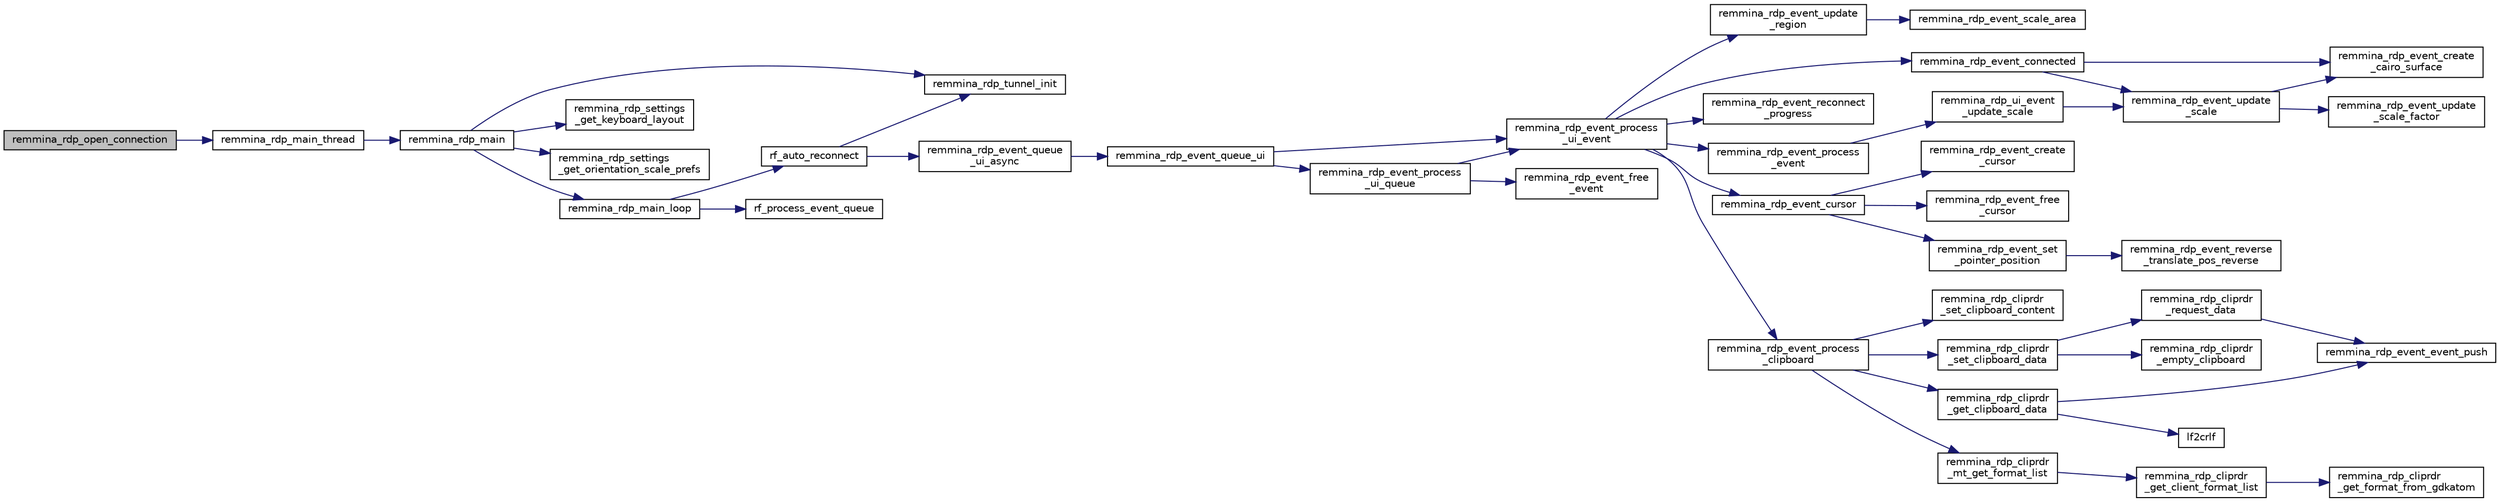 digraph "remmina_rdp_open_connection"
{
  edge [fontname="Helvetica",fontsize="10",labelfontname="Helvetica",labelfontsize="10"];
  node [fontname="Helvetica",fontsize="10",shape=record];
  rankdir="LR";
  Node234 [label="remmina_rdp_open_connection",height=0.2,width=0.4,color="black", fillcolor="grey75", style="filled", fontcolor="black"];
  Node234 -> Node235 [color="midnightblue",fontsize="10",style="solid",fontname="Helvetica"];
  Node235 [label="remmina_rdp_main_thread",height=0.2,width=0.4,color="black", fillcolor="white", style="filled",URL="$rdp__plugin_8c.html#a3b62e33da1cb6cfa69c44f565ad53c54"];
  Node235 -> Node236 [color="midnightblue",fontsize="10",style="solid",fontname="Helvetica"];
  Node236 [label="remmina_rdp_main",height=0.2,width=0.4,color="black", fillcolor="white", style="filled",URL="$rdp__plugin_8c.html#a12e0199d082d510648cb27168486f4e0"];
  Node236 -> Node237 [color="midnightblue",fontsize="10",style="solid",fontname="Helvetica"];
  Node237 [label="remmina_rdp_tunnel_init",height=0.2,width=0.4,color="black", fillcolor="white", style="filled",URL="$rdp__plugin_8c.html#af95e15a376e56355da6c52e85d8553af"];
  Node236 -> Node238 [color="midnightblue",fontsize="10",style="solid",fontname="Helvetica"];
  Node238 [label="remmina_rdp_settings\l_get_keyboard_layout",height=0.2,width=0.4,color="black", fillcolor="white", style="filled",URL="$rdp__settings_8c.html#a4052ab6359b14e8f9a4cf76bed4da90c"];
  Node236 -> Node239 [color="midnightblue",fontsize="10",style="solid",fontname="Helvetica"];
  Node239 [label="remmina_rdp_settings\l_get_orientation_scale_prefs",height=0.2,width=0.4,color="black", fillcolor="white", style="filled",URL="$rdp__settings_8c.html#a5f05047cf10611ffb7a23a248650cb4c"];
  Node236 -> Node240 [color="midnightblue",fontsize="10",style="solid",fontname="Helvetica"];
  Node240 [label="remmina_rdp_main_loop",height=0.2,width=0.4,color="black", fillcolor="white", style="filled",URL="$rdp__plugin_8c.html#adb2d2f801618ad1e5ff14b4ebf2a9eb9"];
  Node240 -> Node241 [color="midnightblue",fontsize="10",style="solid",fontname="Helvetica"];
  Node241 [label="rf_process_event_queue",height=0.2,width=0.4,color="black", fillcolor="white", style="filled",URL="$rdp__plugin_8c.html#a8b9e88d2925be5eee2025f4c3ede1e29"];
  Node240 -> Node242 [color="midnightblue",fontsize="10",style="solid",fontname="Helvetica"];
  Node242 [label="rf_auto_reconnect",height=0.2,width=0.4,color="black", fillcolor="white", style="filled",URL="$rdp__plugin_8c.html#a6dc42bd40842f63939e962828c19cfc7"];
  Node242 -> Node243 [color="midnightblue",fontsize="10",style="solid",fontname="Helvetica"];
  Node243 [label="remmina_rdp_event_queue\l_ui_async",height=0.2,width=0.4,color="black", fillcolor="white", style="filled",URL="$rdp__event_8c.html#ae445fd0a84c7c9414a177a69c86cf325"];
  Node243 -> Node244 [color="midnightblue",fontsize="10",style="solid",fontname="Helvetica"];
  Node244 [label="remmina_rdp_event_queue_ui",height=0.2,width=0.4,color="black", fillcolor="white", style="filled",URL="$rdp__event_8c.html#a2b91746b782b7782432bd1d23c6a9945"];
  Node244 -> Node245 [color="midnightblue",fontsize="10",style="solid",fontname="Helvetica"];
  Node245 [label="remmina_rdp_event_process\l_ui_event",height=0.2,width=0.4,color="black", fillcolor="white", style="filled",URL="$rdp__event_8c.html#a6929ce2effcc3cf2be6d5ec8b19d5466"];
  Node245 -> Node246 [color="midnightblue",fontsize="10",style="solid",fontname="Helvetica"];
  Node246 [label="remmina_rdp_event_update\l_region",height=0.2,width=0.4,color="black", fillcolor="white", style="filled",URL="$rdp__event_8c.html#ae3cea5929e8c3b1ff068f9ca3fbb538c"];
  Node246 -> Node247 [color="midnightblue",fontsize="10",style="solid",fontname="Helvetica"];
  Node247 [label="remmina_rdp_event_scale_area",height=0.2,width=0.4,color="black", fillcolor="white", style="filled",URL="$rdp__event_8c.html#a080ab4a0a8f592bb5484202175beaaa5"];
  Node245 -> Node248 [color="midnightblue",fontsize="10",style="solid",fontname="Helvetica"];
  Node248 [label="remmina_rdp_event_connected",height=0.2,width=0.4,color="black", fillcolor="white", style="filled",URL="$rdp__event_8c.html#abe98674433c473136ccd28aab85a7748"];
  Node248 -> Node249 [color="midnightblue",fontsize="10",style="solid",fontname="Helvetica"];
  Node249 [label="remmina_rdp_event_create\l_cairo_surface",height=0.2,width=0.4,color="black", fillcolor="white", style="filled",URL="$rdp__event_8c.html#a789ec99777755da7cae468216a74095a"];
  Node248 -> Node250 [color="midnightblue",fontsize="10",style="solid",fontname="Helvetica"];
  Node250 [label="remmina_rdp_event_update\l_scale",height=0.2,width=0.4,color="black", fillcolor="white", style="filled",URL="$rdp__event_8c.html#a64ce0c66bb4cb6ddaee263ce8563f497"];
  Node250 -> Node249 [color="midnightblue",fontsize="10",style="solid",fontname="Helvetica"];
  Node250 -> Node251 [color="midnightblue",fontsize="10",style="solid",fontname="Helvetica"];
  Node251 [label="remmina_rdp_event_update\l_scale_factor",height=0.2,width=0.4,color="black", fillcolor="white", style="filled",URL="$rdp__event_8c.html#a6076424eb759c91ca9c8da59432c66d6"];
  Node245 -> Node252 [color="midnightblue",fontsize="10",style="solid",fontname="Helvetica"];
  Node252 [label="remmina_rdp_event_reconnect\l_progress",height=0.2,width=0.4,color="black", fillcolor="white", style="filled",URL="$rdp__event_8c.html#ab7cbdc2f8cf829e2f09ecfa605a92d65"];
  Node245 -> Node253 [color="midnightblue",fontsize="10",style="solid",fontname="Helvetica"];
  Node253 [label="remmina_rdp_event_cursor",height=0.2,width=0.4,color="black", fillcolor="white", style="filled",URL="$rdp__event_8c.html#a064c56982a401aff33a8c723eb157016"];
  Node253 -> Node254 [color="midnightblue",fontsize="10",style="solid",fontname="Helvetica"];
  Node254 [label="remmina_rdp_event_create\l_cursor",height=0.2,width=0.4,color="black", fillcolor="white", style="filled",URL="$rdp__event_8c.html#ae8ef8118379a8bb6a6f99a8bbc0cbcfc"];
  Node253 -> Node255 [color="midnightblue",fontsize="10",style="solid",fontname="Helvetica"];
  Node255 [label="remmina_rdp_event_free\l_cursor",height=0.2,width=0.4,color="black", fillcolor="white", style="filled",URL="$rdp__event_8c.html#a740d33b9c229ada638eeeebe2ffca461"];
  Node253 -> Node256 [color="midnightblue",fontsize="10",style="solid",fontname="Helvetica"];
  Node256 [label="remmina_rdp_event_set\l_pointer_position",height=0.2,width=0.4,color="black", fillcolor="white", style="filled",URL="$rdp__event_8c.html#a34c7d3a1bb411e84d3b4e30fcccc9cd8"];
  Node256 -> Node257 [color="midnightblue",fontsize="10",style="solid",fontname="Helvetica"];
  Node257 [label="remmina_rdp_event_reverse\l_translate_pos_reverse",height=0.2,width=0.4,color="black", fillcolor="white", style="filled",URL="$rdp__event_8c.html#a20d5fac8955f4f813759ca5c32078b7c"];
  Node245 -> Node258 [color="midnightblue",fontsize="10",style="solid",fontname="Helvetica"];
  Node258 [label="remmina_rdp_event_process\l_clipboard",height=0.2,width=0.4,color="black", fillcolor="white", style="filled",URL="$rdp__cliprdr_8c.html#ad4fad618198e7746ea1e4ebd01a9b173"];
  Node258 -> Node259 [color="midnightblue",fontsize="10",style="solid",fontname="Helvetica"];
  Node259 [label="remmina_rdp_cliprdr\l_mt_get_format_list",height=0.2,width=0.4,color="black", fillcolor="white", style="filled",URL="$rdp__cliprdr_8c.html#a9d9b4fd8f4efbac086e3a2a274647ce5"];
  Node259 -> Node260 [color="midnightblue",fontsize="10",style="solid",fontname="Helvetica"];
  Node260 [label="remmina_rdp_cliprdr\l_get_client_format_list",height=0.2,width=0.4,color="black", fillcolor="white", style="filled",URL="$rdp__cliprdr_8c.html#accb7cad54767b8f658b8ea438690ef4f"];
  Node260 -> Node261 [color="midnightblue",fontsize="10",style="solid",fontname="Helvetica"];
  Node261 [label="remmina_rdp_cliprdr\l_get_format_from_gdkatom",height=0.2,width=0.4,color="black", fillcolor="white", style="filled",URL="$rdp__cliprdr_8c.html#a7eb7cd7eeab0e52c33721cc0564964ea"];
  Node258 -> Node262 [color="midnightblue",fontsize="10",style="solid",fontname="Helvetica"];
  Node262 [label="remmina_rdp_cliprdr\l_get_clipboard_data",height=0.2,width=0.4,color="black", fillcolor="white", style="filled",URL="$rdp__cliprdr_8c.html#a1875ac25f73dd93e4b716746e7c6b8d5"];
  Node262 -> Node263 [color="midnightblue",fontsize="10",style="solid",fontname="Helvetica"];
  Node263 [label="lf2crlf",height=0.2,width=0.4,color="black", fillcolor="white", style="filled",URL="$rdp__cliprdr_8c.html#a4f9d059736e69df00273ec853d15c772"];
  Node262 -> Node264 [color="midnightblue",fontsize="10",style="solid",fontname="Helvetica"];
  Node264 [label="remmina_rdp_event_event_push",height=0.2,width=0.4,color="black", fillcolor="white", style="filled",URL="$rdp__event_8c.html#ad446d6471bddba97f8bfcee8c51e4580"];
  Node258 -> Node265 [color="midnightblue",fontsize="10",style="solid",fontname="Helvetica"];
  Node265 [label="remmina_rdp_cliprdr\l_set_clipboard_data",height=0.2,width=0.4,color="black", fillcolor="white", style="filled",URL="$rdp__cliprdr_8c.html#a007ce9136242f75dc148bd4e2ee5fde5"];
  Node265 -> Node266 [color="midnightblue",fontsize="10",style="solid",fontname="Helvetica"];
  Node266 [label="remmina_rdp_cliprdr\l_request_data",height=0.2,width=0.4,color="black", fillcolor="white", style="filled",URL="$rdp__cliprdr_8c.html#a48904924b1064d1bb3bfb6116bac6bd3"];
  Node266 -> Node264 [color="midnightblue",fontsize="10",style="solid",fontname="Helvetica"];
  Node265 -> Node267 [color="midnightblue",fontsize="10",style="solid",fontname="Helvetica"];
  Node267 [label="remmina_rdp_cliprdr\l_empty_clipboard",height=0.2,width=0.4,color="black", fillcolor="white", style="filled",URL="$rdp__cliprdr_8c.html#a719b6820f66508f8acb943a1bf1a495d"];
  Node258 -> Node268 [color="midnightblue",fontsize="10",style="solid",fontname="Helvetica"];
  Node268 [label="remmina_rdp_cliprdr\l_set_clipboard_content",height=0.2,width=0.4,color="black", fillcolor="white", style="filled",URL="$rdp__cliprdr_8c.html#ac3bc1f06354bf50b72d770f6d14ce0b3"];
  Node245 -> Node269 [color="midnightblue",fontsize="10",style="solid",fontname="Helvetica"];
  Node269 [label="remmina_rdp_event_process\l_event",height=0.2,width=0.4,color="black", fillcolor="white", style="filled",URL="$rdp__event_8c.html#a5f5fcd2a5c81d0c8bec609e0428735c5"];
  Node269 -> Node270 [color="midnightblue",fontsize="10",style="solid",fontname="Helvetica"];
  Node270 [label="remmina_rdp_ui_event\l_update_scale",height=0.2,width=0.4,color="black", fillcolor="white", style="filled",URL="$rdp__event_8c.html#ae0e0d42524cb165cd6d26553c104dbde"];
  Node270 -> Node250 [color="midnightblue",fontsize="10",style="solid",fontname="Helvetica"];
  Node244 -> Node271 [color="midnightblue",fontsize="10",style="solid",fontname="Helvetica"];
  Node271 [label="remmina_rdp_event_process\l_ui_queue",height=0.2,width=0.4,color="black", fillcolor="white", style="filled",URL="$rdp__event_8c.html#abfa1d5d0b0494818fb5e1a549c0acd23"];
  Node271 -> Node245 [color="midnightblue",fontsize="10",style="solid",fontname="Helvetica"];
  Node271 -> Node272 [color="midnightblue",fontsize="10",style="solid",fontname="Helvetica"];
  Node272 [label="remmina_rdp_event_free\l_event",height=0.2,width=0.4,color="black", fillcolor="white", style="filled",URL="$rdp__event_8c.html#a40b4fd190055c10d5d2248a6eca5f50f"];
  Node242 -> Node237 [color="midnightblue",fontsize="10",style="solid",fontname="Helvetica"];
}
